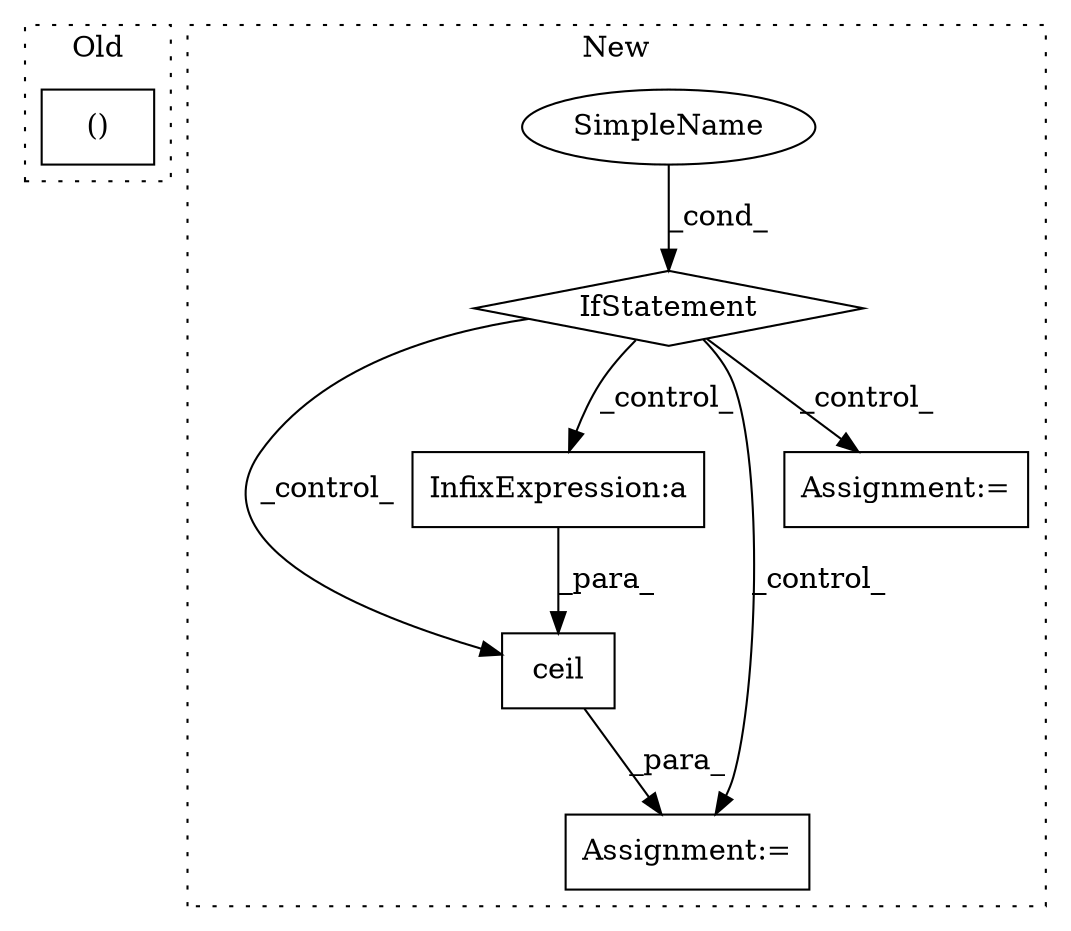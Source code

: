 digraph G {
subgraph cluster0 {
1 [label="()" a="106" s="3281" l="86" shape="box"];
label = "Old";
style="dotted";
}
subgraph cluster1 {
2 [label="ceil" a="32" s="3501,3540" l="5,1" shape="box"];
3 [label="Assignment:=" a="7" s="3490" l="1" shape="box"];
4 [label="InfixExpression:a" a="27" s="3523" l="3" shape="box"];
5 [label="SimpleName" a="42" s="" l="" shape="ellipse"];
6 [label="Assignment:=" a="7" s="3405" l="1" shape="box"];
7 [label="IfStatement" a="25" s="3358,3385" l="4,2" shape="diamond"];
label = "New";
style="dotted";
}
2 -> 3 [label="_para_"];
4 -> 2 [label="_para_"];
5 -> 7 [label="_cond_"];
7 -> 6 [label="_control_"];
7 -> 2 [label="_control_"];
7 -> 4 [label="_control_"];
7 -> 3 [label="_control_"];
}